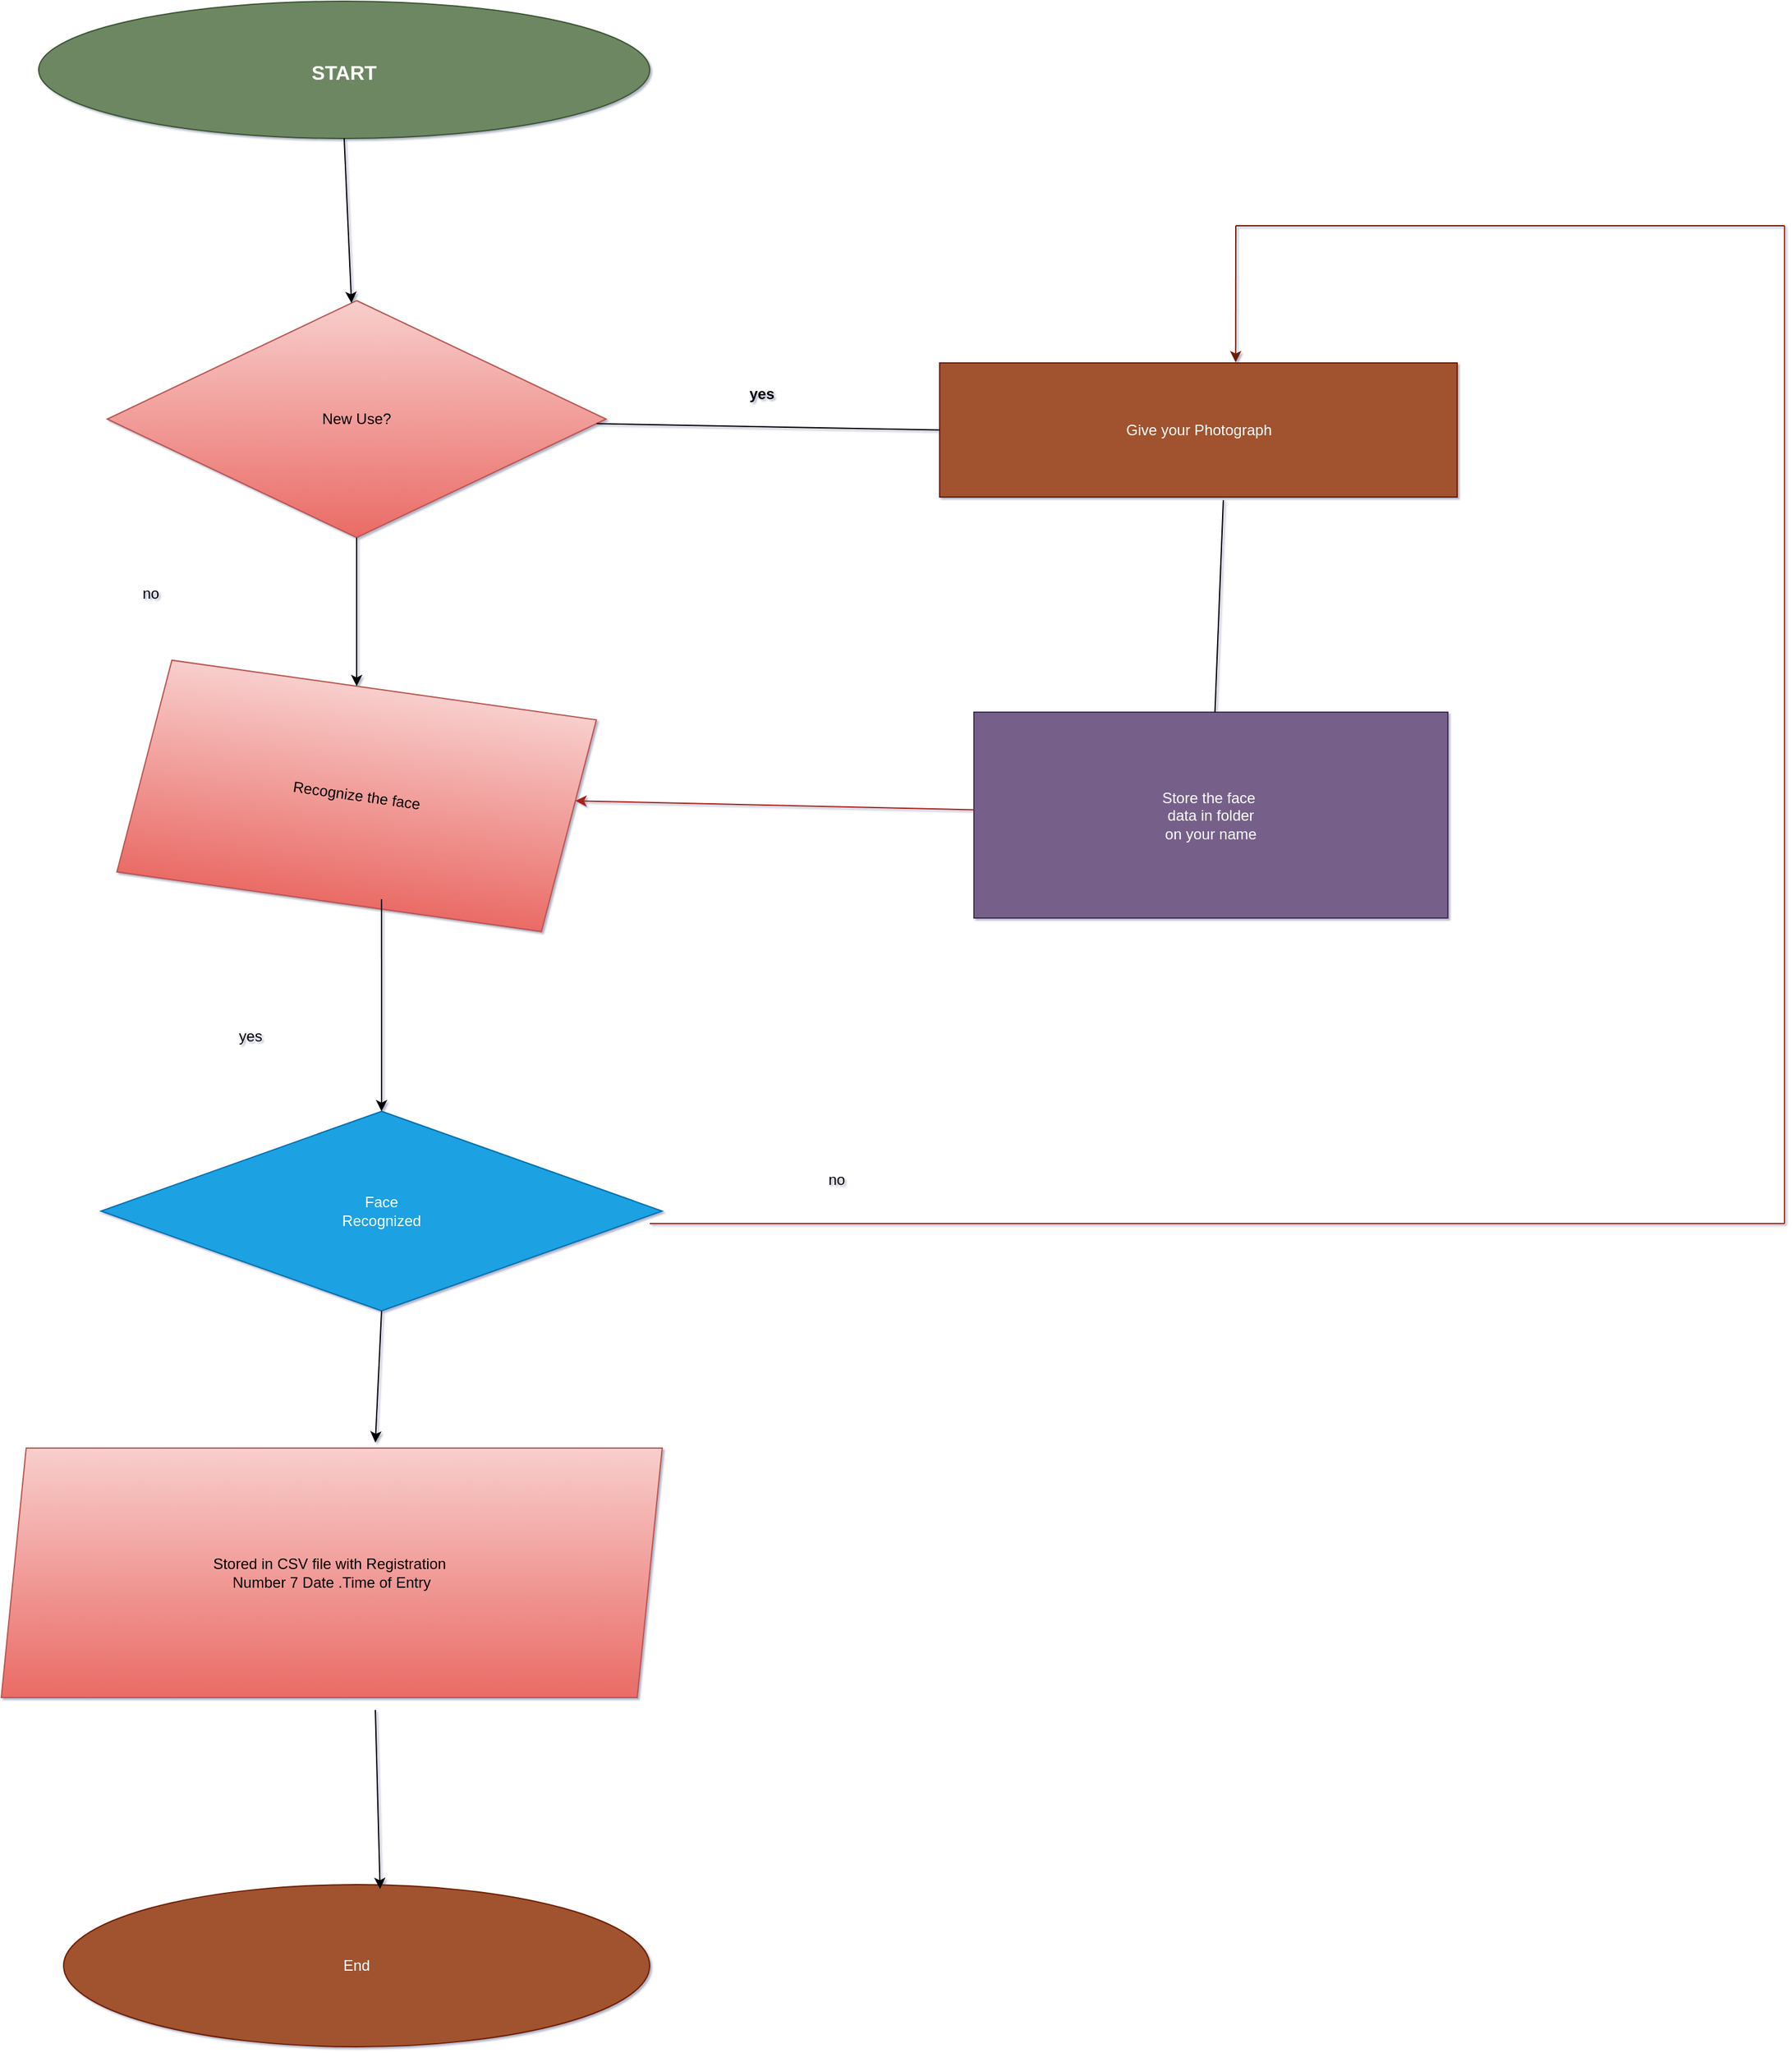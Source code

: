 <mxfile version="28.2.5">
  <diagram id="C5RBs43oDa-KdzZeNtuy" name="Page-1">
    <mxGraphModel dx="4995" dy="3553" grid="1" gridSize="10" guides="1" tooltips="1" connect="1" arrows="1" fold="1" page="1" pageScale="1" pageWidth="827" pageHeight="1169" background="#ffffff" math="0" shadow="1">
      <root>
        <mxCell id="WIyWlLk6GJQsqaUBKTNV-0" />
        <mxCell id="WIyWlLk6GJQsqaUBKTNV-1" parent="WIyWlLk6GJQsqaUBKTNV-0" />
        <mxCell id="-EFhpv2YCMRHgzPWd631-19" value="Give your Photograph" style="rounded=0;whiteSpace=wrap;html=1;fillColor=#a0522d;labelBackgroundColor=none;strokeColor=#6D1F00;fontColor=#ffffff;" parent="WIyWlLk6GJQsqaUBKTNV-1" vertex="1">
          <mxGeometry x="592.5" y="100" width="415" height="107.5" as="geometry" />
        </mxCell>
        <mxCell id="-EFhpv2YCMRHgzPWd631-20" value="Store the face&amp;nbsp;&lt;div&gt;data in folder&lt;/div&gt;&lt;div&gt;on your name&lt;/div&gt;" style="rounded=0;whiteSpace=wrap;html=1;strokeColor=#432D57;fontColor=#ffffff;fillColor=#76608a;labelBackgroundColor=none;" parent="WIyWlLk6GJQsqaUBKTNV-1" vertex="1">
          <mxGeometry x="620" y="380" width="380" height="165" as="geometry" />
        </mxCell>
        <mxCell id="-EFhpv2YCMRHgzPWd631-35" value="" style="endArrow=classic;html=1;rounded=0;strokeColor=#A8201A;fontColor=#143642;fillColor=#FAE5C7;entryX=0.5;entryY=0;entryDx=0;entryDy=0;" parent="WIyWlLk6GJQsqaUBKTNV-1" edge="1" source="SSVGkNMoqVwXuXGlTZN0-7">
          <mxGeometry width="50" height="50" relative="1" as="geometry">
            <mxPoint x="80" y="80" as="sourcePoint" />
            <mxPoint x="120.0" y="160" as="targetPoint" />
          </mxGeometry>
        </mxCell>
        <mxCell id="-EFhpv2YCMRHgzPWd631-42" value="" style="endArrow=classic;html=1;rounded=0;strokeColor=#A8201A;fontColor=#143642;fillColor=#FAE5C7;" parent="WIyWlLk6GJQsqaUBKTNV-1" source="-EFhpv2YCMRHgzPWd631-20" edge="1" target="SSVGkNMoqVwXuXGlTZN0-13">
          <mxGeometry width="50" height="50" relative="1" as="geometry">
            <mxPoint x="380" y="560" as="sourcePoint" />
            <mxPoint x="305" y="520" as="targetPoint" />
            <Array as="points" />
          </mxGeometry>
        </mxCell>
        <mxCell id="-EFhpv2YCMRHgzPWd631-44" value="" style="endArrow=none;html=1;rounded=0;strokeColor=#A8201A;fontColor=#143642;fillColor=#FAE5C7;exitX=1;exitY=0.5;exitDx=0;exitDy=0;" parent="WIyWlLk6GJQsqaUBKTNV-1" edge="1">
          <mxGeometry width="50" height="50" relative="1" as="geometry">
            <mxPoint x="360.0" y="790" as="sourcePoint" />
            <mxPoint x="1270" y="790" as="targetPoint" />
          </mxGeometry>
        </mxCell>
        <mxCell id="-EFhpv2YCMRHgzPWd631-45" value="" style="endArrow=none;html=1;rounded=0;strokeColor=#A8201A;fontColor=#143642;fillColor=#FAE5C7;" parent="WIyWlLk6GJQsqaUBKTNV-1" edge="1">
          <mxGeometry width="50" height="50" relative="1" as="geometry">
            <mxPoint x="1270" y="790" as="sourcePoint" />
            <mxPoint x="1270" y="-10" as="targetPoint" />
          </mxGeometry>
        </mxCell>
        <mxCell id="-EFhpv2YCMRHgzPWd631-51" value="&lt;h1&gt;&lt;font size=&quot;3&quot;&gt;START&lt;/font&gt;&lt;/h1&gt;" style="ellipse;whiteSpace=wrap;html=1;strokeColor=#3A5431;fillColor=#6d8764;rounded=0;fontColor=#ffffff;" parent="WIyWlLk6GJQsqaUBKTNV-1" vertex="1">
          <mxGeometry x="-130" y="-190" width="490" height="110" as="geometry" />
        </mxCell>
        <mxCell id="SSVGkNMoqVwXuXGlTZN0-4" value="" style="endArrow=none;html=1;rounded=0;fillColor=#a0522d;strokeColor=#6D1F00;" edge="1" parent="WIyWlLk6GJQsqaUBKTNV-1">
          <mxGeometry width="50" height="50" relative="1" as="geometry">
            <mxPoint x="1270" y="-10" as="sourcePoint" />
            <mxPoint x="830" y="-10" as="targetPoint" />
          </mxGeometry>
        </mxCell>
        <mxCell id="SSVGkNMoqVwXuXGlTZN0-7" value="New Use?" style="rhombus;whiteSpace=wrap;html=1;fillColor=#f8cecc;gradientColor=#ea6b66;strokeColor=#b85450;" vertex="1" parent="WIyWlLk6GJQsqaUBKTNV-1">
          <mxGeometry x="-75" y="50" width="400" height="190" as="geometry" />
        </mxCell>
        <mxCell id="SSVGkNMoqVwXuXGlTZN0-13" value="Recognize the face" style="shape=parallelogram;perimeter=parallelogramPerimeter;whiteSpace=wrap;html=1;fixedSize=1;rotation=8;fillColor=#f8cecc;strokeColor=#b85450;gradientColor=#ea6b66;" vertex="1" parent="WIyWlLk6GJQsqaUBKTNV-1">
          <mxGeometry x="-56.87" y="360" width="363.74" height="174.21" as="geometry" />
        </mxCell>
        <mxCell id="SSVGkNMoqVwXuXGlTZN0-14" value="Face&lt;div&gt;Recognized&lt;/div&gt;" style="rhombus;whiteSpace=wrap;html=1;fillColor=#1ba1e2;strokeColor=#006EAF;fontColor=#ffffff;" vertex="1" parent="WIyWlLk6GJQsqaUBKTNV-1">
          <mxGeometry x="-80" y="700" width="450" height="160" as="geometry" />
        </mxCell>
        <mxCell id="SSVGkNMoqVwXuXGlTZN0-15" value="Stored in CSV file with Registration&amp;nbsp;&lt;div&gt;Number 7 Date .Time of Entry&lt;/div&gt;" style="shape=parallelogram;perimeter=parallelogramPerimeter;whiteSpace=wrap;html=1;fixedSize=1;fillColor=#f8cecc;gradientColor=#ea6b66;strokeColor=#b85450;" vertex="1" parent="WIyWlLk6GJQsqaUBKTNV-1">
          <mxGeometry x="-160" y="970" width="530" height="200" as="geometry" />
        </mxCell>
        <mxCell id="SSVGkNMoqVwXuXGlTZN0-17" value="End" style="ellipse;whiteSpace=wrap;html=1;fillColor=#a0522d;fontColor=#ffffff;strokeColor=#6D1F00;" vertex="1" parent="WIyWlLk6GJQsqaUBKTNV-1">
          <mxGeometry x="-110" y="1320" width="470" height="130" as="geometry" />
        </mxCell>
        <mxCell id="SSVGkNMoqVwXuXGlTZN0-21" value="" style="endArrow=classic;html=1;rounded=0;exitX=0.5;exitY=1;exitDx=0;exitDy=0;" edge="1" parent="WIyWlLk6GJQsqaUBKTNV-1" source="-EFhpv2YCMRHgzPWd631-51" target="SSVGkNMoqVwXuXGlTZN0-7">
          <mxGeometry width="50" height="50" relative="1" as="geometry">
            <mxPoint x="210" y="190" as="sourcePoint" />
            <mxPoint x="260" y="140" as="targetPoint" />
          </mxGeometry>
        </mxCell>
        <mxCell id="SSVGkNMoqVwXuXGlTZN0-22" value="" style="endArrow=classic;html=1;rounded=0;exitX=0.5;exitY=1;exitDx=0;exitDy=0;" edge="1" parent="WIyWlLk6GJQsqaUBKTNV-1" source="SSVGkNMoqVwXuXGlTZN0-7" target="SSVGkNMoqVwXuXGlTZN0-13">
          <mxGeometry width="50" height="50" relative="1" as="geometry">
            <mxPoint x="210" y="690" as="sourcePoint" />
            <mxPoint x="260" y="640" as="targetPoint" />
          </mxGeometry>
        </mxCell>
        <mxCell id="SSVGkNMoqVwXuXGlTZN0-23" value="" style="endArrow=classic;html=1;rounded=0;exitX=0.586;exitY=0.955;exitDx=0;exitDy=0;exitPerimeter=0;" edge="1" parent="WIyWlLk6GJQsqaUBKTNV-1" source="SSVGkNMoqVwXuXGlTZN0-13" target="SSVGkNMoqVwXuXGlTZN0-14">
          <mxGeometry width="50" height="50" relative="1" as="geometry">
            <mxPoint x="210" y="1190" as="sourcePoint" />
            <mxPoint x="260" y="1140" as="targetPoint" />
          </mxGeometry>
        </mxCell>
        <mxCell id="SSVGkNMoqVwXuXGlTZN0-24" value="" style="endArrow=classic;html=1;rounded=0;exitX=0.5;exitY=1;exitDx=0;exitDy=0;entryX=0.566;entryY=-0.022;entryDx=0;entryDy=0;entryPerimeter=0;" edge="1" parent="WIyWlLk6GJQsqaUBKTNV-1" source="SSVGkNMoqVwXuXGlTZN0-14" target="SSVGkNMoqVwXuXGlTZN0-15">
          <mxGeometry width="50" height="50" relative="1" as="geometry">
            <mxPoint x="210" y="1190" as="sourcePoint" />
            <mxPoint x="260" y="1140" as="targetPoint" />
          </mxGeometry>
        </mxCell>
        <mxCell id="SSVGkNMoqVwXuXGlTZN0-27" value="" style="endArrow=classic;html=1;rounded=0;entryX=0.54;entryY=0.027;entryDx=0;entryDy=0;entryPerimeter=0;" edge="1" parent="WIyWlLk6GJQsqaUBKTNV-1" target="SSVGkNMoqVwXuXGlTZN0-17">
          <mxGeometry width="50" height="50" relative="1" as="geometry">
            <mxPoint x="140" y="1180" as="sourcePoint" />
            <mxPoint x="260" y="1140" as="targetPoint" />
          </mxGeometry>
        </mxCell>
        <mxCell id="SSVGkNMoqVwXuXGlTZN0-29" value="" style="endArrow=classic;html=1;rounded=0;entryX=0.572;entryY=-0.005;entryDx=0;entryDy=0;entryPerimeter=0;fillColor=#a0522d;strokeColor=#6D1F00;" edge="1" parent="WIyWlLk6GJQsqaUBKTNV-1" target="-EFhpv2YCMRHgzPWd631-19">
          <mxGeometry width="50" height="50" relative="1" as="geometry">
            <mxPoint x="830" y="-10" as="sourcePoint" />
            <mxPoint x="300" y="530" as="targetPoint" />
          </mxGeometry>
        </mxCell>
        <mxCell id="SSVGkNMoqVwXuXGlTZN0-32" value="" style="endArrow=none;html=1;rounded=0;" edge="1" parent="WIyWlLk6GJQsqaUBKTNV-1" source="-EFhpv2YCMRHgzPWd631-20">
          <mxGeometry width="50" height="50" relative="1" as="geometry">
            <mxPoint x="250" y="580" as="sourcePoint" />
            <mxPoint x="820" y="210" as="targetPoint" />
          </mxGeometry>
        </mxCell>
        <mxCell id="SSVGkNMoqVwXuXGlTZN0-35" value="" style="endArrow=none;html=1;rounded=0;entryX=0;entryY=0.5;entryDx=0;entryDy=0;" edge="1" parent="WIyWlLk6GJQsqaUBKTNV-1" source="SSVGkNMoqVwXuXGlTZN0-7" target="-EFhpv2YCMRHgzPWd631-19">
          <mxGeometry width="50" height="50" relative="1" as="geometry">
            <mxPoint x="250" y="560" as="sourcePoint" />
            <mxPoint x="300" y="510" as="targetPoint" />
          </mxGeometry>
        </mxCell>
        <mxCell id="SSVGkNMoqVwXuXGlTZN0-38" value="&lt;b&gt;yes&lt;/b&gt;" style="text;strokeColor=none;align=center;fillColor=none;html=1;verticalAlign=middle;whiteSpace=wrap;rounded=0;" vertex="1" parent="WIyWlLk6GJQsqaUBKTNV-1">
          <mxGeometry x="420" y="110" width="60" height="30" as="geometry" />
        </mxCell>
        <mxCell id="SSVGkNMoqVwXuXGlTZN0-43" value="no" style="text;strokeColor=none;align=center;fillColor=none;html=1;verticalAlign=middle;whiteSpace=wrap;rounded=0;" vertex="1" parent="WIyWlLk6GJQsqaUBKTNV-1">
          <mxGeometry x="480" y="740" width="60" height="30" as="geometry" />
        </mxCell>
        <mxCell id="SSVGkNMoqVwXuXGlTZN0-48" value="no" style="text;strokeColor=none;align=center;fillColor=none;html=1;verticalAlign=middle;whiteSpace=wrap;rounded=0;" vertex="1" parent="WIyWlLk6GJQsqaUBKTNV-1">
          <mxGeometry x="-70" y="270" width="60" height="30" as="geometry" />
        </mxCell>
        <mxCell id="SSVGkNMoqVwXuXGlTZN0-49" value="yes" style="text;strokeColor=none;align=center;fillColor=none;html=1;verticalAlign=middle;whiteSpace=wrap;rounded=0;" vertex="1" parent="WIyWlLk6GJQsqaUBKTNV-1">
          <mxGeometry x="10" y="580" width="60" height="120" as="geometry" />
        </mxCell>
      </root>
    </mxGraphModel>
  </diagram>
</mxfile>
